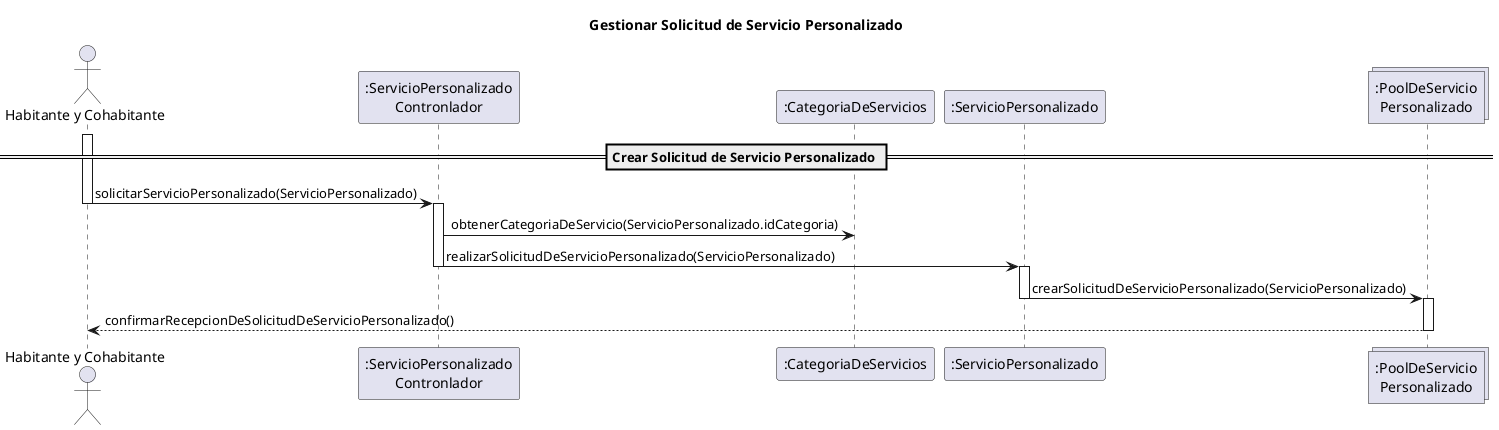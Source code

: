 @startuml

title Gestionar Solicitud de Servicio Personalizado

actor "Habitante y Cohabitante" as Habitante

participant ":ServicioPersonalizado\nContronlador" as Controlador
participant ":CategoriaDeServicios" as Categoria
participant ":ServicioPersonalizado" as Servicio
collections ":PoolDeServicio\nPersonalizado" as Pool

' alt Flujos Basicos
' CREAR
    == Crear Solicitud de Servicio Personalizado ==
    activate Habitante
    Habitante -> Controlador : solicitarServicioPersonalizado(ServicioPersonalizado)
    deactivate Habitante
    activate Controlador
    Controlador -> Categoria : obtenerCategoriaDeServicio(ServicioPersonalizado.idCategoria)
    Controlador -> Servicio : realizarSolicitudDeServicioPersonalizado(ServicioPersonalizado)
    deactivate Controlador
    activate Servicio
    Servicio -> Pool : crearSolicitudDeServicioPersonalizado(ServicioPersonalizado)
    deactivate Servicio
    activate Pool
    Pool --> Habitante : confirmarRecepcionDeSolicitudDeServicioPersonalizado()
    deactivate Pool
    ' ' QUERY
    ' == Consultar Solicitud de Servicio Personalizado ==
    ' Habitante -> Servicio : consultarSolicitudesDeServicioPersonalizado()
    ' activate Servicio
    ' Servicio -> Pool : consultarSolicitudesDeServicioPersonalizado()
    ' deactivate Servicio
    ' Pool --> Habitante : mostrarSolicitudesDeServicioPersonalizado()
    ' deactivate Pool

    ' Habitante -> Servicio : consultarSolicitudDeServicioPersonalizado()
    ' activate Servicio
    ' Servicio -> Pool : consultarSolicitudDeServicioPersonalizado()
    ' deactivate Servicio
    ' Pool --> Habitante : mostrarSolicitudDeServicioPersonalizado()
    ' deactivate Pool



    ' ' CAMINOS ALTERNATIVO
    ' == Modificar Solicitud de Servicio Personalizado ==
    ' alt Modificar Servicio Personalizado Solicitado
    '     Habitante -> Categoria : getCategoriaDeServicios()
    '     activate Categoria
    '     Categoria --> Habitante : mostrarCategoriaDeServicios()
    '     deactivate Categoria
    '     activate Habitante
    '     Habitante -> Habitante : SeleccionarCategoriaDeServicio(idCategoria)
    '     deactivate Habitante
    '     Habitante -> Servicio : modificarSolicitudDeServicioPersonalizado()
    '     activate Servicio
    '     Servicio -> Pool : actualizarSolicitudDeServicioPersonalizado()
    '     deactivate Servicio
    '     Pool -> Pool : publicarActualizacionSolicitudDeServicioPersonalizado()
    '     activate Pool
    '     Pool --> Habitante : confirmarRecepcionDeSolicitudDeServicioPersonalizado()
    '     deactivate Pool
    ' end

    ' == Eliminar Solicitud de Servicio Personalizado ==
    ' alt Eliminar Servicio Personalizado Solicitado
    '     Habitante -> Servicio : eliminarSolicitudDeServicioPersonalizado()
    '     activate Servicio
    '     Servicio -> Pool : eliminarSolicitudDeServicioPersonalizado()
    '     deactivate Servicio
    '     Pool -> Pool : publicarEliminacionSolicitudDeServicioPersonalizado()
    '     activate Pool
    '     Pool --> Habitante : confirmarRecepcionDeSolicitudDeServicioPersonalizado()
    '     deactivate Pool
    ' end
' else Descripcion Incompleta
'     Servicio -> Habitante : errorDescripcionIncompleta()
' end


@enduml
